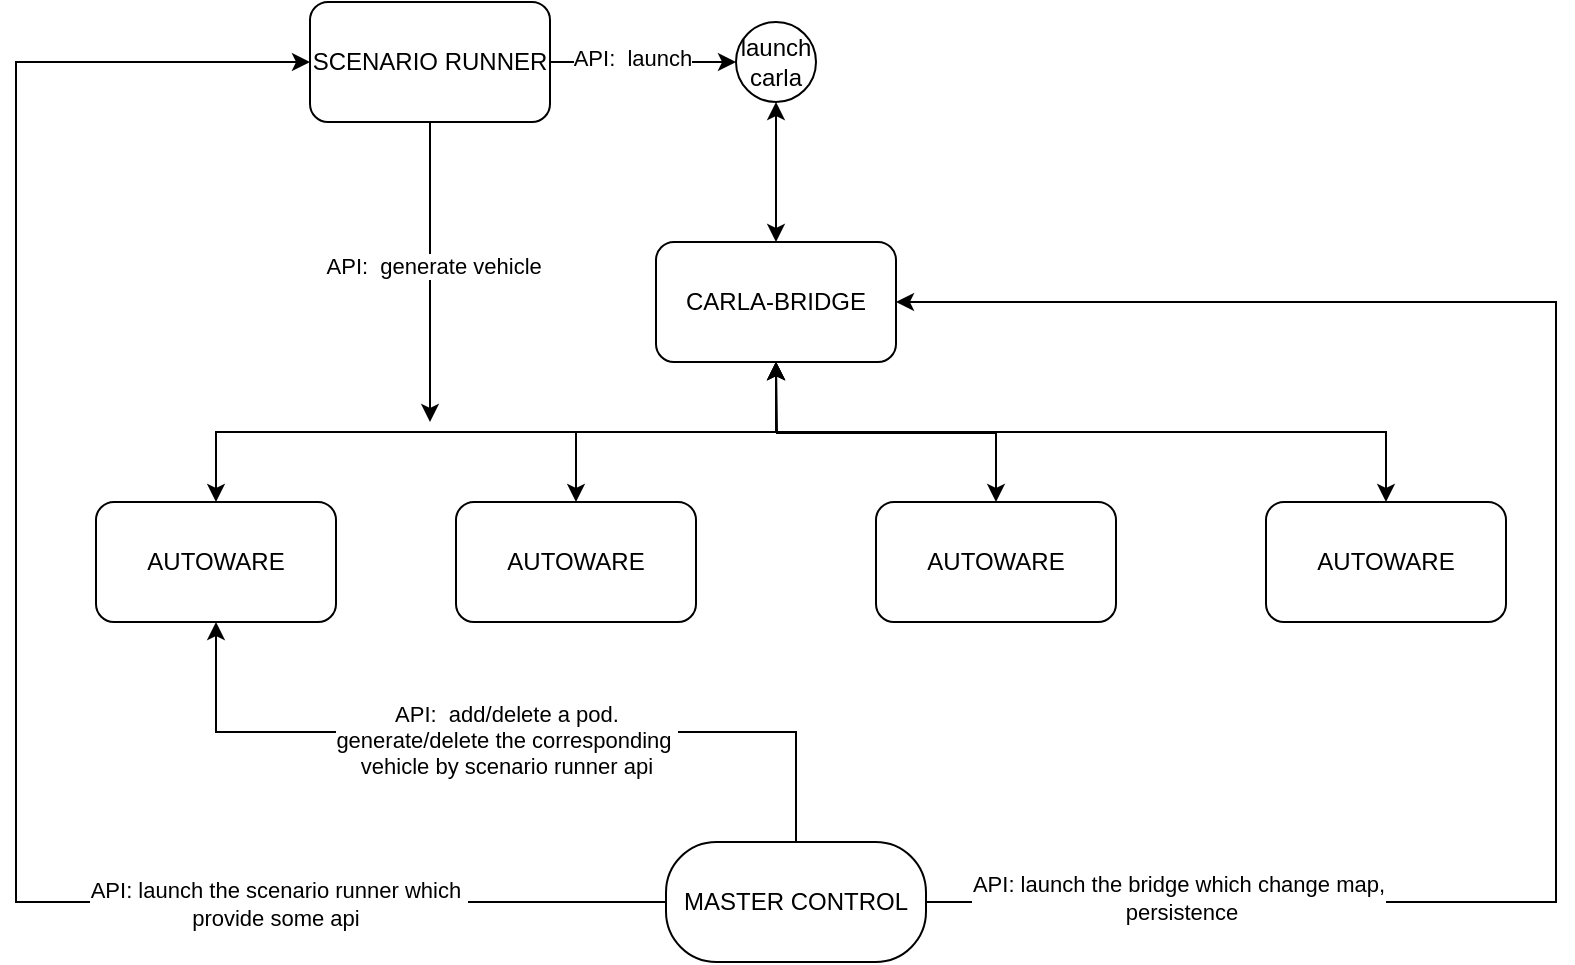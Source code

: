 <mxfile version="26.2.14">
  <diagram name="Page-1" id="VhOipWEWv1umOFi9V3ZE">
    <mxGraphModel dx="1980" dy="637" grid="1" gridSize="10" guides="1" tooltips="1" connect="1" arrows="1" fold="1" page="1" pageScale="1" pageWidth="850" pageHeight="1100" math="0" shadow="0">
      <root>
        <mxCell id="0" />
        <mxCell id="1" parent="0" />
        <mxCell id="t1YTCWf4qMCfAJ0MpEZs-27" style="edgeStyle=orthogonalEdgeStyle;rounded=0;orthogonalLoop=1;jettySize=auto;html=1;exitX=0.5;exitY=0;exitDx=0;exitDy=0;entryX=0.5;entryY=1;entryDx=0;entryDy=0;" edge="1" parent="1" source="xDIV-SEqRlnvi9hD1Aq5-1" target="t1YTCWf4qMCfAJ0MpEZs-3">
          <mxGeometry relative="1" as="geometry" />
        </mxCell>
        <mxCell id="t1YTCWf4qMCfAJ0MpEZs-28" value="API:&amp;nbsp; add/delete a pod.&lt;div&gt;generate/delete the corresponding&amp;nbsp;&lt;/div&gt;&lt;div&gt;vehicle by scenario runner api&lt;/div&gt;" style="edgeLabel;html=1;align=center;verticalAlign=middle;resizable=0;points=[];" vertex="1" connectable="0" parent="t1YTCWf4qMCfAJ0MpEZs-27">
          <mxGeometry x="0.002" y="4" relative="1" as="geometry">
            <mxPoint as="offset" />
          </mxGeometry>
        </mxCell>
        <mxCell id="t1YTCWf4qMCfAJ0MpEZs-29" style="edgeStyle=orthogonalEdgeStyle;rounded=0;orthogonalLoop=1;jettySize=auto;html=1;exitX=1;exitY=0.5;exitDx=0;exitDy=0;entryX=1;entryY=0.5;entryDx=0;entryDy=0;" edge="1" parent="1" source="xDIV-SEqRlnvi9hD1Aq5-1" target="t1YTCWf4qMCfAJ0MpEZs-2">
          <mxGeometry relative="1" as="geometry">
            <Array as="points">
              <mxPoint x="740" y="750" />
              <mxPoint x="740" y="450" />
            </Array>
          </mxGeometry>
        </mxCell>
        <mxCell id="t1YTCWf4qMCfAJ0MpEZs-30" value="API: launch the bridge which change map,&lt;div&gt;&amp;nbsp;persistence&lt;/div&gt;" style="edgeLabel;html=1;align=center;verticalAlign=middle;resizable=0;points=[];" vertex="1" connectable="0" parent="t1YTCWf4qMCfAJ0MpEZs-29">
          <mxGeometry x="-0.733" y="2" relative="1" as="geometry">
            <mxPoint as="offset" />
          </mxGeometry>
        </mxCell>
        <mxCell id="t1YTCWf4qMCfAJ0MpEZs-31" style="edgeStyle=orthogonalEdgeStyle;rounded=0;orthogonalLoop=1;jettySize=auto;html=1;exitX=0;exitY=0.5;exitDx=0;exitDy=0;entryX=0;entryY=0.5;entryDx=0;entryDy=0;" edge="1" parent="1" source="xDIV-SEqRlnvi9hD1Aq5-1" target="xDIV-SEqRlnvi9hD1Aq5-2">
          <mxGeometry relative="1" as="geometry">
            <Array as="points">
              <mxPoint x="-30" y="750" />
              <mxPoint x="-30" y="330" />
            </Array>
          </mxGeometry>
        </mxCell>
        <mxCell id="t1YTCWf4qMCfAJ0MpEZs-32" value="API: launch the scenario runner which&amp;nbsp;&lt;div&gt;provide some api&amp;nbsp;&lt;/div&gt;" style="edgeLabel;html=1;align=center;verticalAlign=middle;resizable=0;points=[];" vertex="1" connectable="0" parent="t1YTCWf4qMCfAJ0MpEZs-31">
          <mxGeometry x="-0.564" y="1" relative="1" as="geometry">
            <mxPoint as="offset" />
          </mxGeometry>
        </mxCell>
        <mxCell id="xDIV-SEqRlnvi9hD1Aq5-1" value="MASTER CONTROL" style="rounded=1;whiteSpace=wrap;html=1;perimeterSpacing=0;strokeWidth=1;fillOpacity=100;arcSize=42;" parent="1" vertex="1">
          <mxGeometry x="295" y="720" width="130" height="60" as="geometry" />
        </mxCell>
        <mxCell id="t1YTCWf4qMCfAJ0MpEZs-22" value="" style="edgeStyle=orthogonalEdgeStyle;rounded=0;orthogonalLoop=1;jettySize=auto;html=1;" edge="1" parent="1" source="xDIV-SEqRlnvi9hD1Aq5-2" target="t1YTCWf4qMCfAJ0MpEZs-21">
          <mxGeometry relative="1" as="geometry" />
        </mxCell>
        <mxCell id="t1YTCWf4qMCfAJ0MpEZs-26" value="API:&amp;nbsp; launch" style="edgeLabel;html=1;align=center;verticalAlign=middle;resizable=0;points=[];" vertex="1" connectable="0" parent="t1YTCWf4qMCfAJ0MpEZs-22">
          <mxGeometry x="-0.12" y="2" relative="1" as="geometry">
            <mxPoint as="offset" />
          </mxGeometry>
        </mxCell>
        <mxCell id="t1YTCWf4qMCfAJ0MpEZs-24" style="edgeStyle=orthogonalEdgeStyle;rounded=0;orthogonalLoop=1;jettySize=auto;html=1;exitX=0.5;exitY=1;exitDx=0;exitDy=0;" edge="1" parent="1" source="xDIV-SEqRlnvi9hD1Aq5-2">
          <mxGeometry relative="1" as="geometry">
            <mxPoint x="177" y="510" as="targetPoint" />
            <Array as="points">
              <mxPoint x="177" y="510" />
            </Array>
          </mxGeometry>
        </mxCell>
        <mxCell id="t1YTCWf4qMCfAJ0MpEZs-25" value="&amp;nbsp; &amp;nbsp;API:&amp;nbsp; generate vehicle" style="edgeLabel;html=1;align=center;verticalAlign=middle;resizable=0;points=[];" vertex="1" connectable="0" parent="t1YTCWf4qMCfAJ0MpEZs-24">
          <mxGeometry x="-0.05" y="-3" relative="1" as="geometry">
            <mxPoint as="offset" />
          </mxGeometry>
        </mxCell>
        <mxCell id="xDIV-SEqRlnvi9hD1Aq5-2" value="SCENARIO RUNNER" style="rounded=1;whiteSpace=wrap;html=1;" parent="1" vertex="1">
          <mxGeometry x="117" y="300" width="120" height="60" as="geometry" />
        </mxCell>
        <mxCell id="t1YTCWf4qMCfAJ0MpEZs-15" style="edgeStyle=orthogonalEdgeStyle;rounded=0;orthogonalLoop=1;jettySize=auto;html=1;exitX=0.5;exitY=0;exitDx=0;exitDy=0;entryX=0.5;entryY=1;entryDx=0;entryDy=0;startArrow=classic;startFill=1;" edge="1" parent="1" source="t1YTCWf4qMCfAJ0MpEZs-1" target="t1YTCWf4qMCfAJ0MpEZs-2">
          <mxGeometry relative="1" as="geometry" />
        </mxCell>
        <mxCell id="t1YTCWf4qMCfAJ0MpEZs-1" value="AUTOWARE" style="rounded=1;whiteSpace=wrap;html=1;" vertex="1" parent="1">
          <mxGeometry x="595" y="550" width="120" height="60" as="geometry" />
        </mxCell>
        <mxCell id="t1YTCWf4qMCfAJ0MpEZs-23" style="edgeStyle=orthogonalEdgeStyle;rounded=0;orthogonalLoop=1;jettySize=auto;html=1;exitX=0.5;exitY=0;exitDx=0;exitDy=0;entryX=0.5;entryY=1;entryDx=0;entryDy=0;startArrow=classic;startFill=1;" edge="1" parent="1" source="t1YTCWf4qMCfAJ0MpEZs-2" target="t1YTCWf4qMCfAJ0MpEZs-21">
          <mxGeometry relative="1" as="geometry" />
        </mxCell>
        <mxCell id="t1YTCWf4qMCfAJ0MpEZs-2" value="CARLA-BRIDGE" style="rounded=1;whiteSpace=wrap;html=1;" vertex="1" parent="1">
          <mxGeometry x="290" y="420" width="120" height="60" as="geometry" />
        </mxCell>
        <mxCell id="t1YTCWf4qMCfAJ0MpEZs-11" style="edgeStyle=orthogonalEdgeStyle;rounded=0;orthogonalLoop=1;jettySize=auto;html=1;exitX=0.5;exitY=0;exitDx=0;exitDy=0;entryX=0.5;entryY=1;entryDx=0;entryDy=0;startArrow=classic;startFill=1;" edge="1" parent="1" source="t1YTCWf4qMCfAJ0MpEZs-3" target="t1YTCWf4qMCfAJ0MpEZs-2">
          <mxGeometry relative="1" as="geometry" />
        </mxCell>
        <mxCell id="t1YTCWf4qMCfAJ0MpEZs-3" value="AUTOWARE" style="rounded=1;whiteSpace=wrap;html=1;" vertex="1" parent="1">
          <mxGeometry x="10" y="550" width="120" height="60" as="geometry" />
        </mxCell>
        <mxCell id="t1YTCWf4qMCfAJ0MpEZs-13" style="edgeStyle=orthogonalEdgeStyle;rounded=0;orthogonalLoop=1;jettySize=auto;html=1;exitX=0.5;exitY=0;exitDx=0;exitDy=0;entryX=0.5;entryY=1;entryDx=0;entryDy=0;startArrow=classic;startFill=1;" edge="1" parent="1" source="t1YTCWf4qMCfAJ0MpEZs-4" target="t1YTCWf4qMCfAJ0MpEZs-2">
          <mxGeometry relative="1" as="geometry" />
        </mxCell>
        <mxCell id="t1YTCWf4qMCfAJ0MpEZs-4" value="AUTOWARE" style="rounded=1;whiteSpace=wrap;html=1;" vertex="1" parent="1">
          <mxGeometry x="190" y="550" width="120" height="60" as="geometry" />
        </mxCell>
        <mxCell id="t1YTCWf4qMCfAJ0MpEZs-14" style="edgeStyle=orthogonalEdgeStyle;rounded=0;orthogonalLoop=1;jettySize=auto;html=1;exitX=0.5;exitY=0;exitDx=0;exitDy=0;startArrow=classic;startFill=1;" edge="1" parent="1" source="t1YTCWf4qMCfAJ0MpEZs-5">
          <mxGeometry relative="1" as="geometry">
            <mxPoint x="350" y="480" as="targetPoint" />
          </mxGeometry>
        </mxCell>
        <mxCell id="t1YTCWf4qMCfAJ0MpEZs-5" value="AUTOWARE" style="rounded=1;whiteSpace=wrap;html=1;" vertex="1" parent="1">
          <mxGeometry x="400" y="550" width="120" height="60" as="geometry" />
        </mxCell>
        <mxCell id="t1YTCWf4qMCfAJ0MpEZs-21" value="launch&lt;div&gt;carla&lt;/div&gt;" style="ellipse;whiteSpace=wrap;html=1;rounded=1;" vertex="1" parent="1">
          <mxGeometry x="330" y="310" width="40" height="40" as="geometry" />
        </mxCell>
      </root>
    </mxGraphModel>
  </diagram>
</mxfile>
